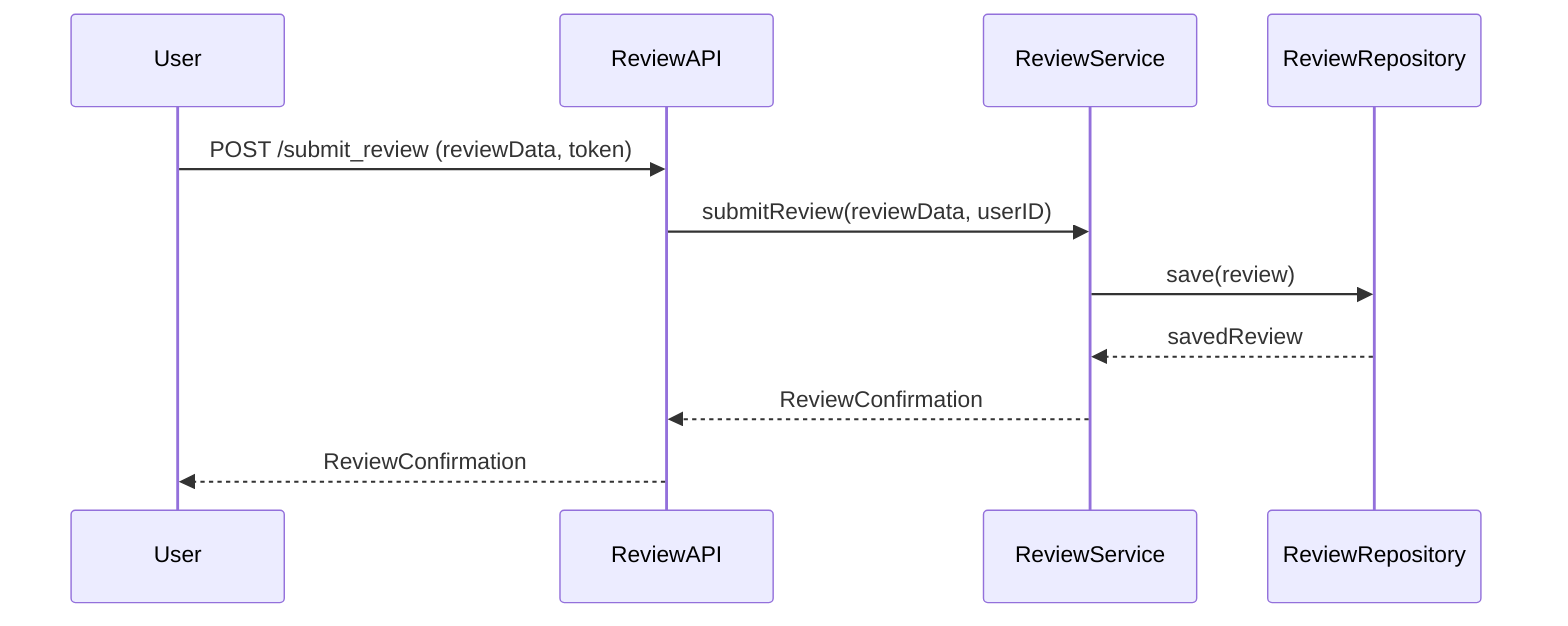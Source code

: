 sequenceDiagram
participant User
participant ReviewAPI
participant ReviewService
participant ReviewRepository

User->>ReviewAPI: POST /submit_review (reviewData, token)
ReviewAPI->>ReviewService: submitReview(reviewData, userID)
ReviewService->>ReviewRepository: save(review)
ReviewRepository-->>ReviewService: savedReview
ReviewService-->>ReviewAPI: ReviewConfirmation
ReviewAPI-->>User: ReviewConfirmation